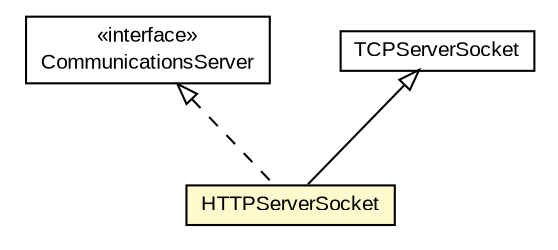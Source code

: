 #!/usr/local/bin/dot
#
# Class diagram 
# Generated by UMLGraph version 5.3 (http://www.umlgraph.org/)
#

digraph G {
	edge [fontname="arial",fontsize=10,labelfontname="arial",labelfontsize=10];
	node [fontname="arial",fontsize=10,shape=plaintext];
	nodesep=0.25;
	ranksep=0.5;
	// context.arch.comm.CommunicationsServer
	c28178 [label=<<table title="context.arch.comm.CommunicationsServer" border="0" cellborder="1" cellspacing="0" cellpadding="2" port="p" href="../CommunicationsServer.html">
		<tr><td><table border="0" cellspacing="0" cellpadding="1">
<tr><td align="center" balign="center"> &#171;interface&#187; </td></tr>
<tr><td align="center" balign="center"> CommunicationsServer </td></tr>
		</table></td></tr>
		</table>>, fontname="arial", fontcolor="black", fontsize=10.0];
	// context.arch.comm.protocol.TCPServerSocket
	c28184 [label=<<table title="context.arch.comm.protocol.TCPServerSocket" border="0" cellborder="1" cellspacing="0" cellpadding="2" port="p" href="./TCPServerSocket.html">
		<tr><td><table border="0" cellspacing="0" cellpadding="1">
<tr><td align="center" balign="center"> TCPServerSocket </td></tr>
		</table></td></tr>
		</table>>, fontname="arial", fontcolor="black", fontsize=10.0];
	// context.arch.comm.protocol.HTTPServerSocket
	c28191 [label=<<table title="context.arch.comm.protocol.HTTPServerSocket" border="0" cellborder="1" cellspacing="0" cellpadding="2" port="p" bgcolor="lemonChiffon" href="./HTTPServerSocket.html">
		<tr><td><table border="0" cellspacing="0" cellpadding="1">
<tr><td align="center" balign="center"> HTTPServerSocket </td></tr>
		</table></td></tr>
		</table>>, fontname="arial", fontcolor="black", fontsize=10.0];
	//context.arch.comm.protocol.HTTPServerSocket extends context.arch.comm.protocol.TCPServerSocket
	c28184:p -> c28191:p [dir=back,arrowtail=empty];
	//context.arch.comm.protocol.HTTPServerSocket implements context.arch.comm.CommunicationsServer
	c28178:p -> c28191:p [dir=back,arrowtail=empty,style=dashed];
}

